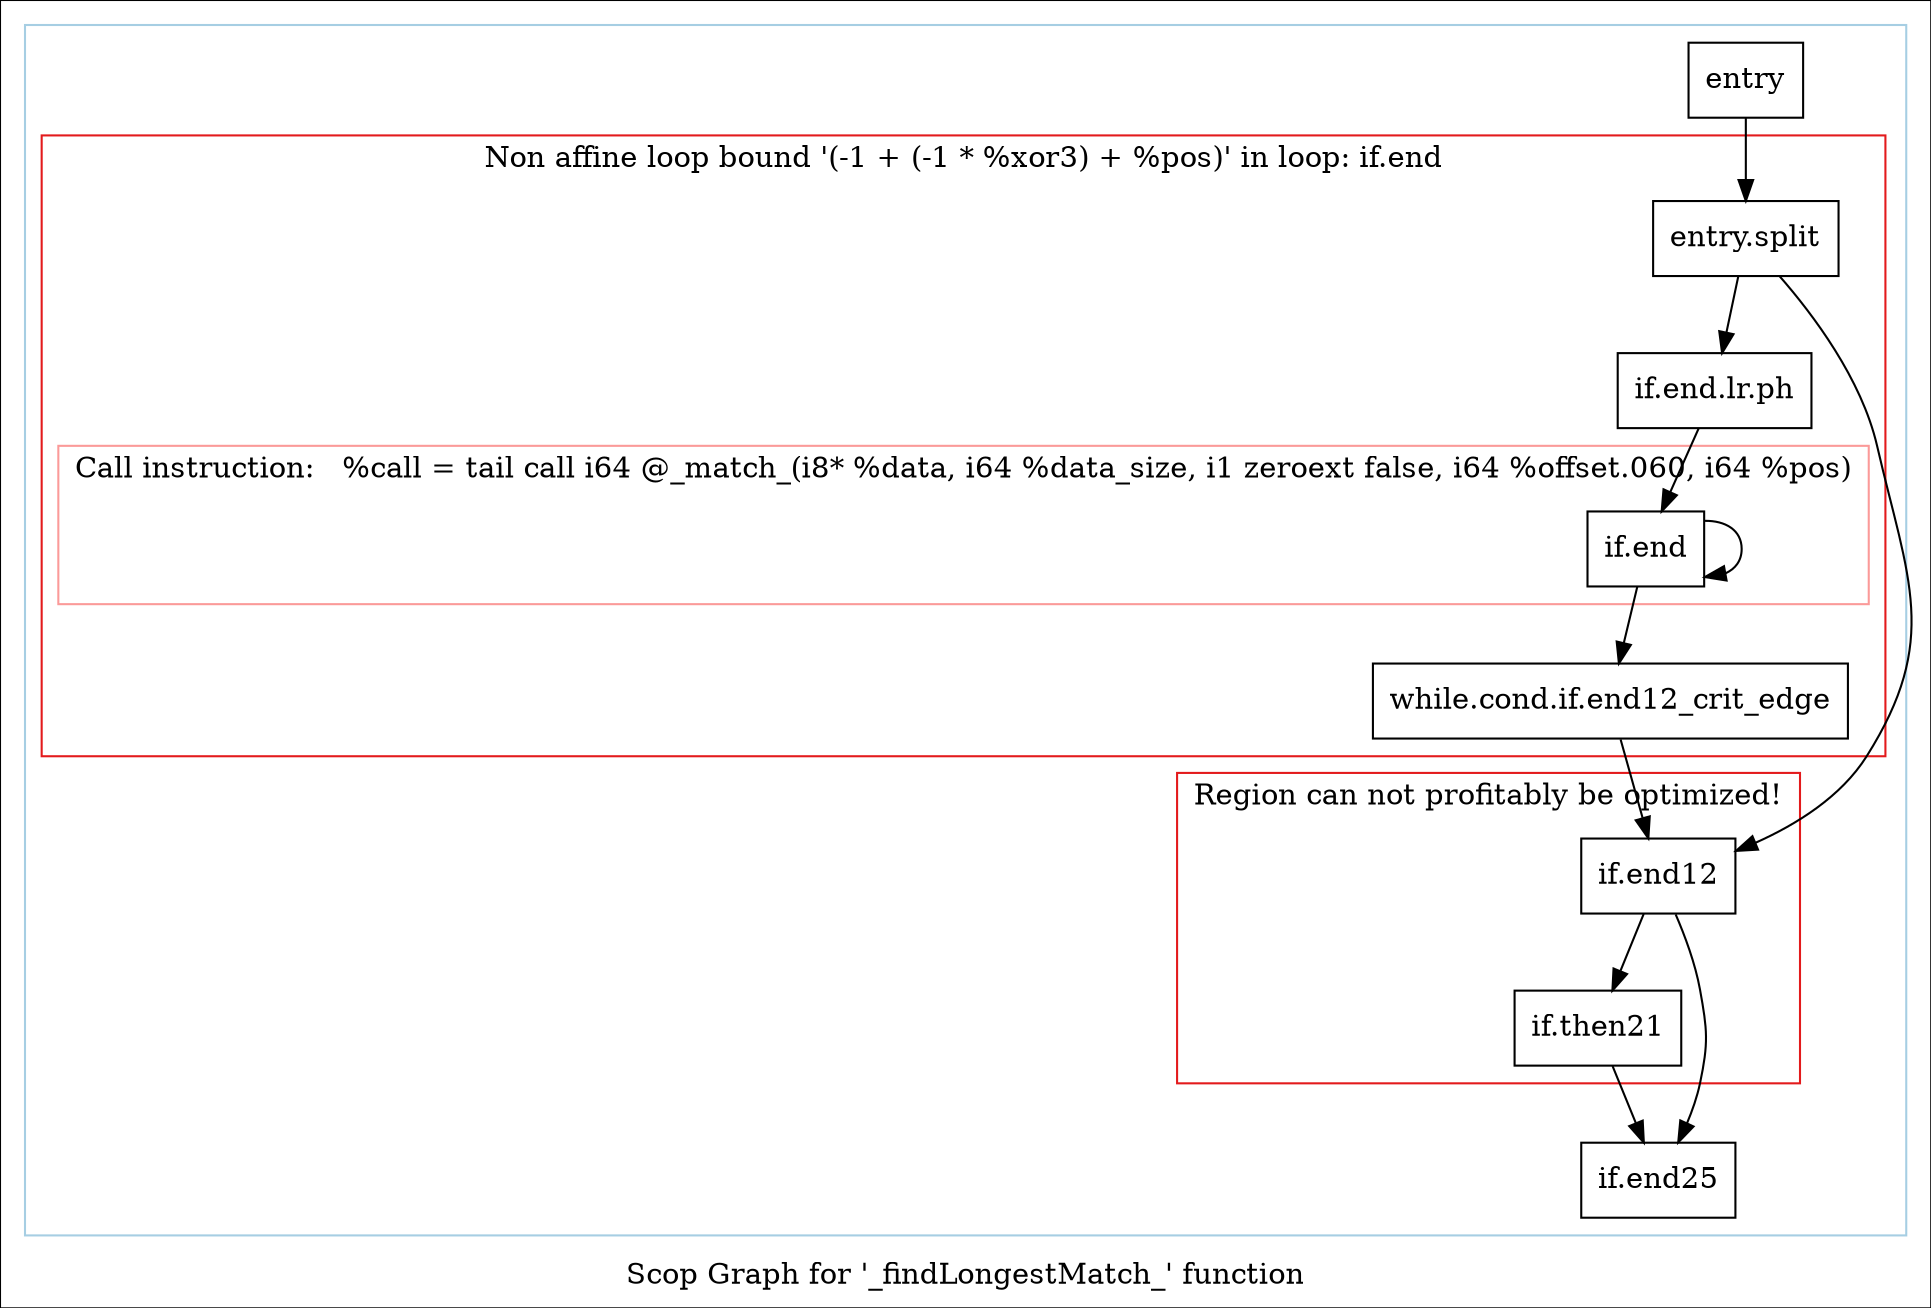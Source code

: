 digraph "Scop Graph for '_findLongestMatch_' function" {
	label="Scop Graph for '_findLongestMatch_' function";

	Node0xdd98b20 [shape=record,label="{entry}"];
	Node0xdd98b20 -> Node0xdd3d4a0;
	Node0xdd3d4a0 [shape=record,label="{entry.split}"];
	Node0xdd3d4a0 -> Node0xdd151f0;
	Node0xdd3d4a0 -> Node0xdd70e30;
	Node0xdd151f0 [shape=record,label="{if.end.lr.ph}"];
	Node0xdd151f0 -> Node0xdd87820;
	Node0xdd87820 [shape=record,label="{if.end}"];
	Node0xdd87820 -> Node0xdd87820[constraint=false];
	Node0xdd87820 -> Node0xdd073c0;
	Node0xdd073c0 [shape=record,label="{while.cond.if.end12_crit_edge}"];
	Node0xdd073c0 -> Node0xdd70e30;
	Node0xdd70e30 [shape=record,label="{if.end12}"];
	Node0xdd70e30 -> Node0xdd011b0;
	Node0xdd70e30 -> Node0xdd6f970;
	Node0xdd011b0 [shape=record,label="{if.then21}"];
	Node0xdd011b0 -> Node0xdd6f970;
	Node0xdd6f970 [shape=record,label="{if.end25}"];
	colorscheme = "paired12"
        subgraph cluster_0xddb5150 {
          label = "";
          style = solid;
          color = 1
          subgraph cluster_0xdd85330 {
            label = "Non affine loop bound '(-1 + (-1 * %xor3) + %pos)' in loop: if.end";
            style = solid;
            color = 6
            subgraph cluster_0xdd32a50 {
              label = "Call instruction:   %call = tail call i64 @_match_(i8* %data, i64 %data_size, i1 zeroext false, i64 %offset.060, i64 %pos)";
              style = solid;
              color = 5
              Node0xdd87820;
            }
            Node0xdd3d4a0;
            Node0xdd151f0;
            Node0xdd073c0;
          }
          subgraph cluster_0xdd84db0 {
            label = "Region can not profitably be optimized!";
            style = solid;
            color = 6
            Node0xdd70e30;
            Node0xdd011b0;
          }
          Node0xdd98b20;
          Node0xdd6f970;
        }
}

